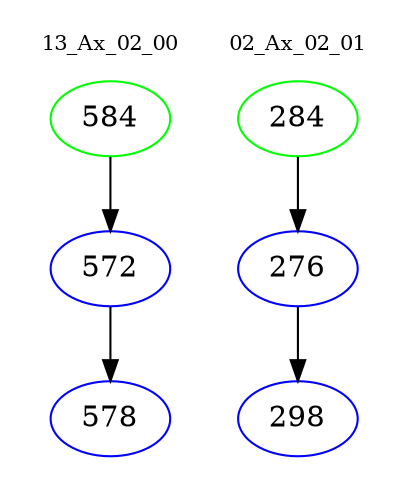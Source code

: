 digraph{
subgraph cluster_0 {
color = white
label = "13_Ax_02_00";
fontsize=10;
T0_584 [label="584", color="green"]
T0_584 -> T0_572 [color="black"]
T0_572 [label="572", color="blue"]
T0_572 -> T0_578 [color="black"]
T0_578 [label="578", color="blue"]
}
subgraph cluster_1 {
color = white
label = "02_Ax_02_01";
fontsize=10;
T1_284 [label="284", color="green"]
T1_284 -> T1_276 [color="black"]
T1_276 [label="276", color="blue"]
T1_276 -> T1_298 [color="black"]
T1_298 [label="298", color="blue"]
}
}
